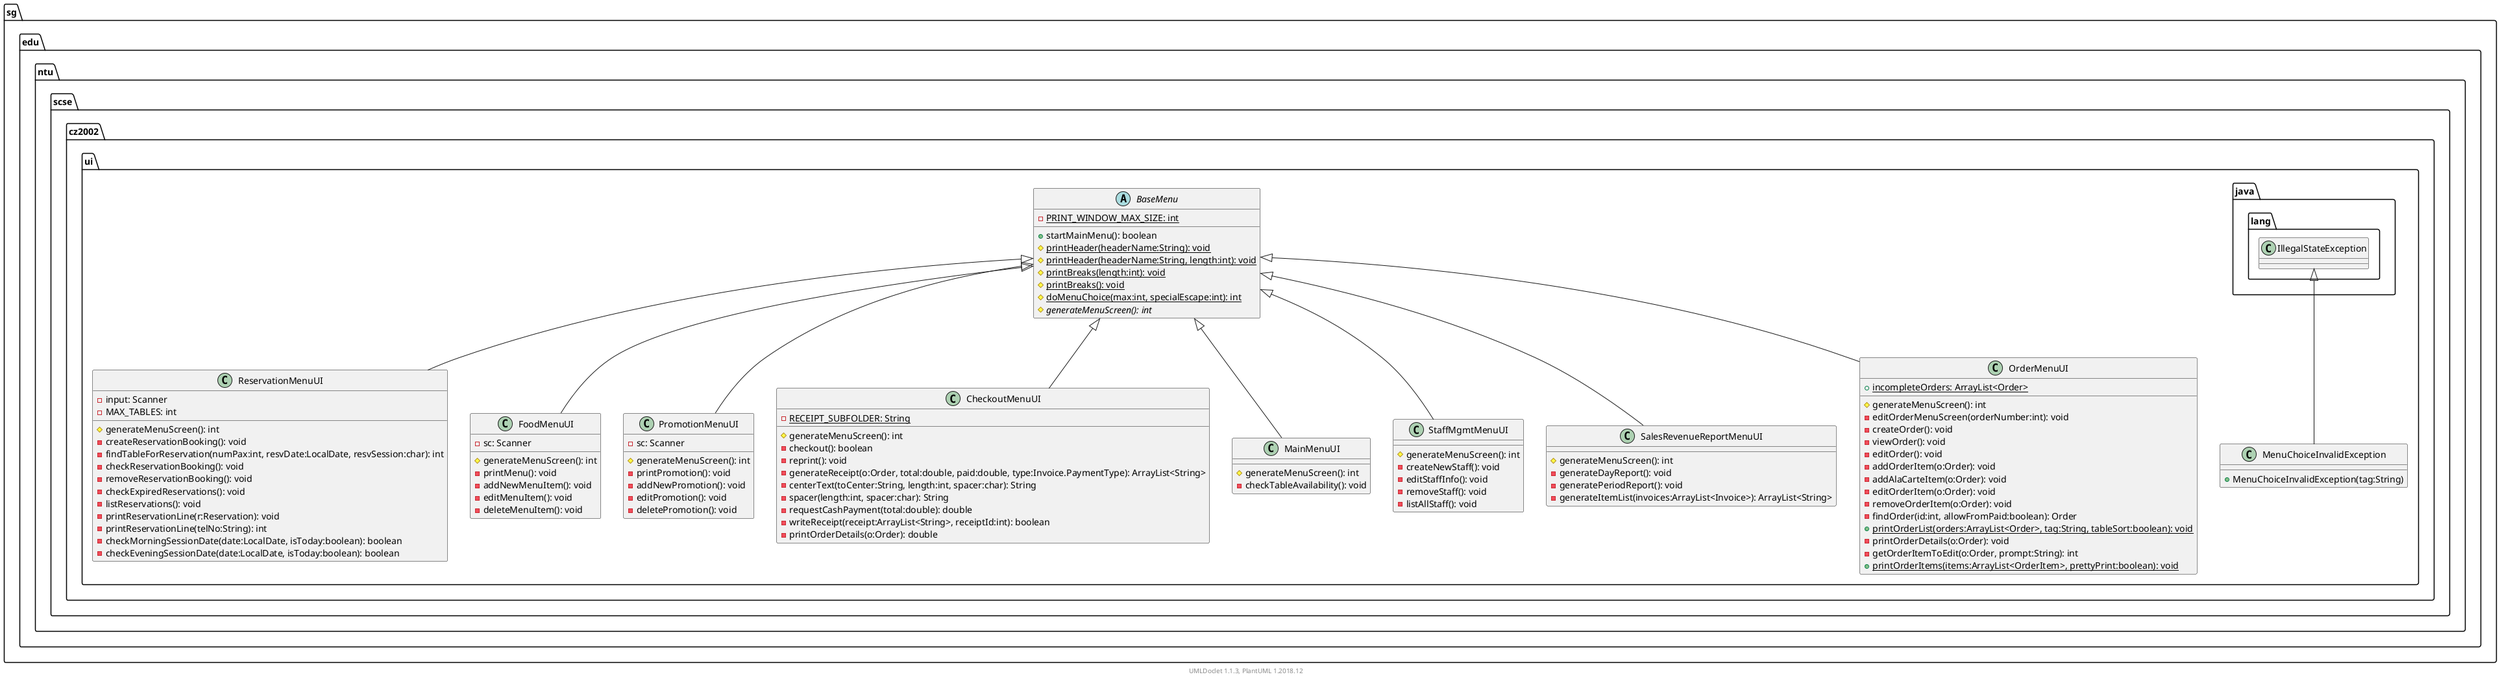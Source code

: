 @startuml

    namespace sg.edu.ntu.scse.cz2002.ui {

        class ReservationMenuUI [[../sg/edu/ntu/scse/cz2002/ui/ReservationMenuUI.html]] {
            -input: Scanner
            -MAX_TABLES: int
            #generateMenuScreen(): int
            -createReservationBooking(): void
            -findTableForReservation(numPax:int, resvDate:LocalDate, resvSession:char): int
            -checkReservationBooking(): void
            -removeReservationBooking(): void
            -checkExpiredReservations(): void
            -listReservations(): void
            -printReservationLine(r:Reservation): void
            -printReservationLine(telNo:String): int
            -checkMorningSessionDate(date:LocalDate, isToday:boolean): boolean
            -checkEveningSessionDate(date:LocalDate, isToday:boolean): boolean
        }

        class MenuChoiceInvalidException [[../sg/edu/ntu/scse/cz2002/ui/MenuChoiceInvalidException.html]] {
            +MenuChoiceInvalidException(tag:String)
        }

        class FoodMenuUI [[../sg/edu/ntu/scse/cz2002/ui/FoodMenuUI.html]] {
            -sc: Scanner
            #generateMenuScreen(): int
            -printMenu(): void
            -addNewMenuItem(): void
            -editMenuItem(): void
            -deleteMenuItem(): void
        }

        class PromotionMenuUI [[../sg/edu/ntu/scse/cz2002/ui/PromotionMenuUI.html]] {
            -sc: Scanner
            #generateMenuScreen(): int
            -printPromotion(): void
            -addNewPromotion(): void
            -editPromotion(): void
            -deletePromotion(): void
        }

        class CheckoutMenuUI [[../sg/edu/ntu/scse/cz2002/ui/CheckoutMenuUI.html]] {
            {static} -RECEIPT_SUBFOLDER: String
            #generateMenuScreen(): int
            -checkout(): boolean
            -reprint(): void
            -generateReceipt(o:Order, total:double, paid:double, type:Invoice.PaymentType): ArrayList<String>
            -centerText(toCenter:String, length:int, spacer:char): String
            -spacer(length:int, spacer:char): String
            -requestCashPayment(total:double): double
            -writeReceipt(receipt:ArrayList<String>, receiptId:int): boolean
            -printOrderDetails(o:Order): double
        }

        class MainMenuUI [[../sg/edu/ntu/scse/cz2002/ui/MainMenuUI.html]] {
            #generateMenuScreen(): int
            -checkTableAvailability(): void
        }

        class StaffMgmtMenuUI [[../sg/edu/ntu/scse/cz2002/ui/StaffMgmtMenuUI.html]] {
            #generateMenuScreen(): int
            -createNewStaff(): void
            -editStaffInfo(): void
            -removeStaff(): void
            -listAllStaff(): void
        }

        abstract class BaseMenu [[../sg/edu/ntu/scse/cz2002/ui/BaseMenu.html]] {
            {static} -PRINT_WINDOW_MAX_SIZE: int
            +startMainMenu(): boolean
            {static} #printHeader(headerName:String): void
            {static} #printHeader(headerName:String, length:int): void
            {static} #printBreaks(length:int): void
            {static} #printBreaks(): void
            {static} #doMenuChoice(max:int, specialEscape:int): int
            {abstract} #generateMenuScreen(): int
        }

        class SalesRevenueReportMenuUI [[../sg/edu/ntu/scse/cz2002/ui/SalesRevenueReportMenuUI.html]] {
            #generateMenuScreen(): int
            -generateDayReport(): void
            -generatePeriodReport(): void
            -generateItemList(invoices:ArrayList<Invoice>): ArrayList<String>
        }

        class OrderMenuUI [[../sg/edu/ntu/scse/cz2002/ui/OrderMenuUI.html]] {
            {static} +incompleteOrders: ArrayList<Order>
            #generateMenuScreen(): int
            -editOrderMenuScreen(orderNumber:int): void
            -createOrder(): void
            -viewOrder(): void
            -editOrder(): void
            -addOrderItem(o:Order): void
            -addAlaCarteItem(o:Order): void
            -editOrderItem(o:Order): void
            -removeOrderItem(o:Order): void
            -findOrder(id:int, allowFromPaid:boolean): Order
            {static} +printOrderList(orders:ArrayList<Order>, tag:String, tableSort:boolean): void
            -printOrderDetails(o:Order): void
            -getOrderItemToEdit(o:Order, prompt:String): int
            {static} +printOrderItems(items:ArrayList<OrderItem>, prettyPrint:boolean): void
        }

        BaseMenu <|-- ReservationMenuUI

        class java.lang.IllegalStateException
        java.lang.IllegalStateException <|-- MenuChoiceInvalidException

        BaseMenu <|-- FoodMenuUI

        BaseMenu <|-- PromotionMenuUI

        BaseMenu <|-- CheckoutMenuUI

        BaseMenu <|-- MainMenuUI

        BaseMenu <|-- StaffMgmtMenuUI

        BaseMenu <|-- SalesRevenueReportMenuUI

        BaseMenu <|-- OrderMenuUI

    }


    center footer UMLDoclet 1.1.3, PlantUML 1.2018.12
@enduml
